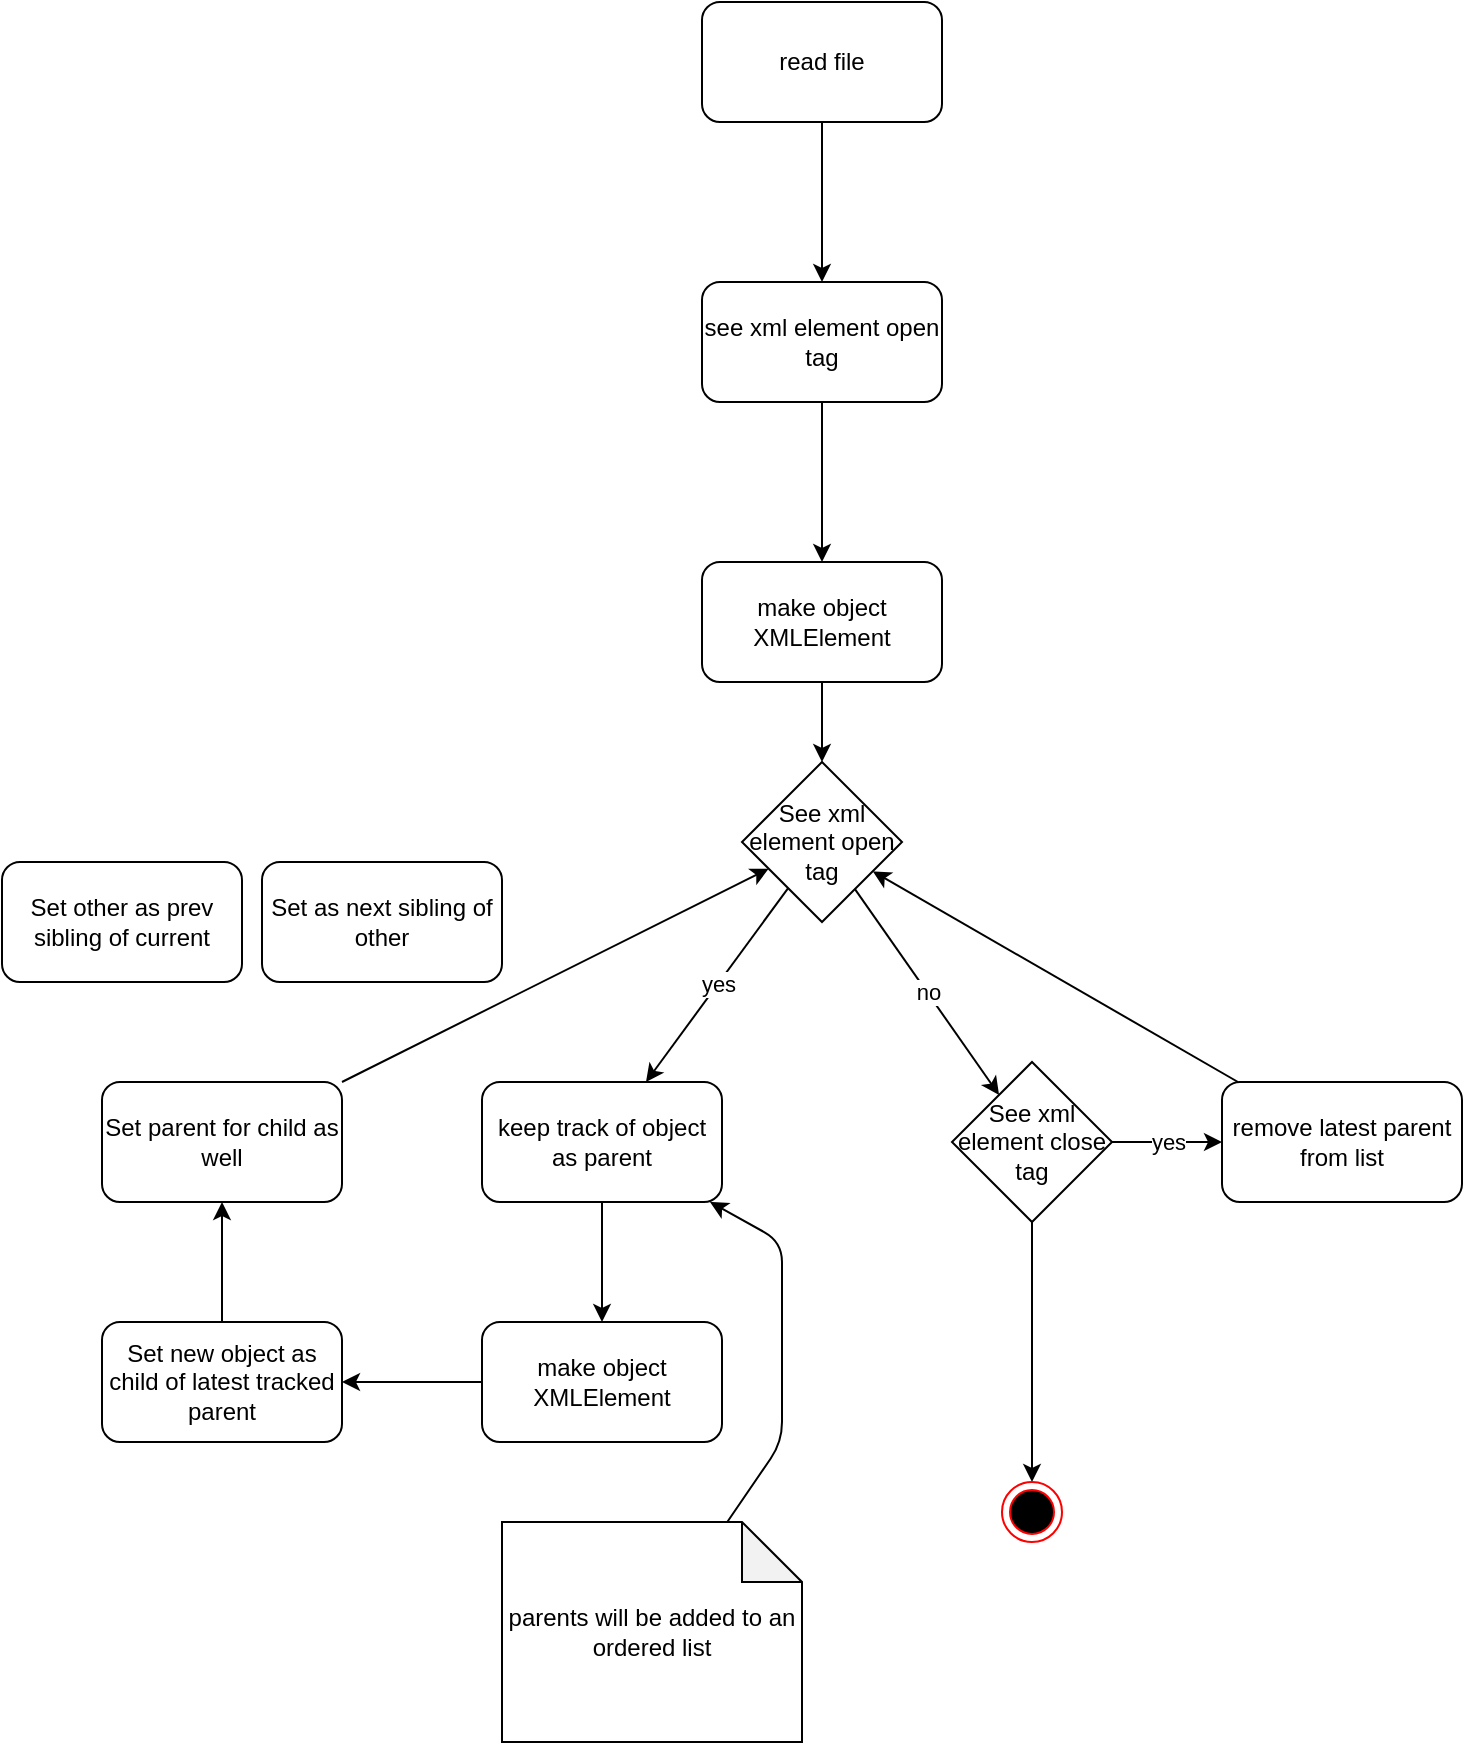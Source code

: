 <mxfile>
    <diagram id="XF5h1cMj-qbJH50a38Ld" name="Page-1">
        <mxGraphModel dx="1695" dy="1707" grid="1" gridSize="10" guides="1" tooltips="1" connect="1" arrows="1" fold="1" page="1" pageScale="1" pageWidth="850" pageHeight="1100" math="0" shadow="0">
            <root>
                <mxCell id="0"/>
                <mxCell id="1" parent="0"/>
                <mxCell id="9" value="" style="edgeStyle=none;html=1;" parent="1" source="7" target="8" edge="1">
                    <mxGeometry relative="1" as="geometry"/>
                </mxCell>
                <mxCell id="7" value="read file" style="rounded=1;whiteSpace=wrap;html=1;" parent="1" vertex="1">
                    <mxGeometry x="300" y="-10" width="120" height="60" as="geometry"/>
                </mxCell>
                <mxCell id="11" value="" style="edgeStyle=none;html=1;" parent="1" source="8" target="10" edge="1">
                    <mxGeometry relative="1" as="geometry"/>
                </mxCell>
                <mxCell id="8" value="see xml element open tag" style="whiteSpace=wrap;html=1;rounded=1;" parent="1" vertex="1">
                    <mxGeometry x="300" y="130" width="120" height="60" as="geometry"/>
                </mxCell>
                <mxCell id="13" value="" style="edgeStyle=none;html=1;startArrow=none;" parent="1" source="19" target="12" edge="1">
                    <mxGeometry relative="1" as="geometry"/>
                </mxCell>
                <mxCell id="21" style="edgeStyle=none;html=1;startArrow=none;" parent="1" source="10" target="12" edge="1">
                    <mxGeometry relative="1" as="geometry">
                        <mxPoint x="360" y="440" as="sourcePoint"/>
                    </mxGeometry>
                </mxCell>
                <mxCell id="10" value="make object XMLElement" style="whiteSpace=wrap;html=1;rounded=1;" parent="1" vertex="1">
                    <mxGeometry x="300" y="270" width="120" height="60" as="geometry"/>
                </mxCell>
                <mxCell id="36" value="yes" style="edgeStyle=none;html=1;" parent="1" source="12" target="34" edge="1">
                    <mxGeometry relative="1" as="geometry"/>
                </mxCell>
                <mxCell id="46" value="no" style="edgeStyle=none;html=1;" edge="1" parent="1" source="12" target="44">
                    <mxGeometry relative="1" as="geometry"/>
                </mxCell>
                <mxCell id="12" value="See xml element open tag" style="rhombus;whiteSpace=wrap;html=1;rounded=1;arcSize=0;" parent="1" vertex="1">
                    <mxGeometry x="320" y="370" width="80" height="80" as="geometry"/>
                </mxCell>
                <mxCell id="47" style="edgeStyle=none;html=1;" edge="1" parent="1" source="14" target="12">
                    <mxGeometry relative="1" as="geometry"/>
                </mxCell>
                <mxCell id="14" value="remove latest parent from list" style="whiteSpace=wrap;html=1;rounded=1;" parent="1" vertex="1">
                    <mxGeometry x="560" y="530" width="120" height="60" as="geometry"/>
                </mxCell>
                <mxCell id="31" style="edgeStyle=none;html=1;" parent="1" source="17" target="25" edge="1">
                    <mxGeometry relative="1" as="geometry"/>
                </mxCell>
                <mxCell id="17" value="make object XMLElement" style="whiteSpace=wrap;html=1;rounded=1;" parent="1" vertex="1">
                    <mxGeometry x="190" y="650" width="120" height="60" as="geometry"/>
                </mxCell>
                <mxCell id="19" value="Set parent for child as well" style="whiteSpace=wrap;html=1;rounded=1;" parent="1" vertex="1">
                    <mxGeometry y="530" width="120" height="60" as="geometry"/>
                </mxCell>
                <mxCell id="30" style="edgeStyle=none;html=1;" parent="1" source="25" target="19" edge="1">
                    <mxGeometry relative="1" as="geometry"/>
                </mxCell>
                <mxCell id="25" value="Set new object as child of latest tracked parent" style="whiteSpace=wrap;html=1;rounded=1;" parent="1" vertex="1">
                    <mxGeometry y="650" width="120" height="60" as="geometry"/>
                </mxCell>
                <mxCell id="38" style="edgeStyle=none;html=1;" parent="1" source="26" target="34" edge="1">
                    <mxGeometry relative="1" as="geometry">
                        <Array as="points">
                            <mxPoint x="340" y="710"/>
                            <mxPoint x="340" y="610"/>
                        </Array>
                    </mxGeometry>
                </mxCell>
                <mxCell id="26" value="parents will be added to an ordered list" style="shape=note;whiteSpace=wrap;html=1;backgroundOutline=1;darkOpacity=0.05;" parent="1" vertex="1">
                    <mxGeometry x="200" y="750" width="150" height="110" as="geometry"/>
                </mxCell>
                <mxCell id="37" style="edgeStyle=none;html=1;" parent="1" source="34" target="17" edge="1">
                    <mxGeometry relative="1" as="geometry"/>
                </mxCell>
                <mxCell id="34" value="keep track of object as parent" style="whiteSpace=wrap;html=1;rounded=1;" parent="1" vertex="1">
                    <mxGeometry x="190" y="530" width="120" height="60" as="geometry"/>
                </mxCell>
                <mxCell id="40" value="Set as next sibling of other" style="whiteSpace=wrap;html=1;rounded=1;" parent="1" vertex="1">
                    <mxGeometry x="80" y="420" width="120" height="60" as="geometry"/>
                </mxCell>
                <mxCell id="43" value="Set other as prev sibling of current" style="whiteSpace=wrap;html=1;rounded=1;" parent="1" vertex="1">
                    <mxGeometry x="-50" y="420" width="120" height="60" as="geometry"/>
                </mxCell>
                <mxCell id="48" value="yes" style="edgeStyle=none;html=1;" edge="1" parent="1" source="44" target="14">
                    <mxGeometry relative="1" as="geometry"/>
                </mxCell>
                <mxCell id="49" style="edgeStyle=none;html=1;" edge="1" parent="1" source="44" target="50">
                    <mxGeometry relative="1" as="geometry">
                        <mxPoint x="465" y="700" as="targetPoint"/>
                    </mxGeometry>
                </mxCell>
                <mxCell id="44" value="See xml element close tag" style="rhombus;whiteSpace=wrap;html=1;rounded=1;arcSize=0;" vertex="1" parent="1">
                    <mxGeometry x="425" y="520" width="80" height="80" as="geometry"/>
                </mxCell>
                <mxCell id="50" value="" style="ellipse;html=1;shape=endState;fillColor=#000000;strokeColor=#ff0000;" vertex="1" parent="1">
                    <mxGeometry x="450" y="730" width="30" height="30" as="geometry"/>
                </mxCell>
            </root>
        </mxGraphModel>
    </diagram>
</mxfile>